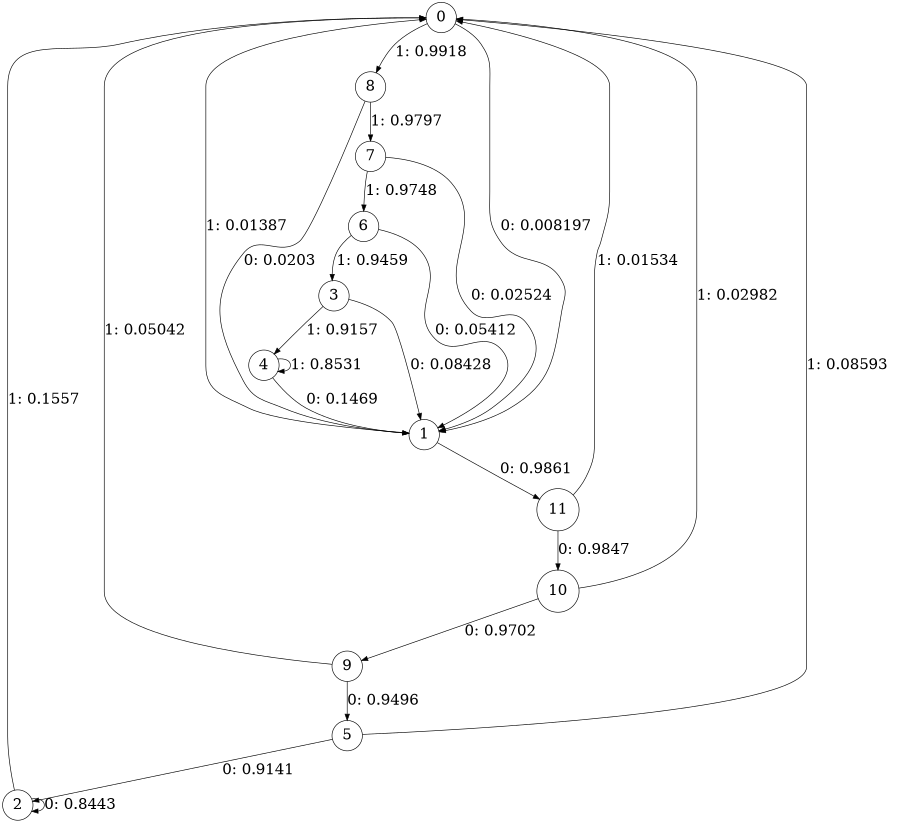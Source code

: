 digraph "ch4_face_grouped_df_L10" {
size = "6,8.5";
ratio = "fill";
node [shape = circle];
node [fontsize = 24];
edge [fontsize = 24];
0 -> 1 [label = "0: 0.008197  "];
0 -> 8 [label = "1: 0.9918   "];
1 -> 11 [label = "0: 0.9861   "];
1 -> 0 [label = "1: 0.01387  "];
2 -> 2 [label = "0: 0.8443   "];
2 -> 0 [label = "1: 0.1557   "];
3 -> 1 [label = "0: 0.08428  "];
3 -> 4 [label = "1: 0.9157   "];
4 -> 1 [label = "0: 0.1469   "];
4 -> 4 [label = "1: 0.8531   "];
5 -> 2 [label = "0: 0.9141   "];
5 -> 0 [label = "1: 0.08593  "];
6 -> 1 [label = "0: 0.05412  "];
6 -> 3 [label = "1: 0.9459   "];
7 -> 1 [label = "0: 0.02524  "];
7 -> 6 [label = "1: 0.9748   "];
8 -> 1 [label = "0: 0.0203   "];
8 -> 7 [label = "1: 0.9797   "];
9 -> 5 [label = "0: 0.9496   "];
9 -> 0 [label = "1: 0.05042  "];
10 -> 9 [label = "0: 0.9702   "];
10 -> 0 [label = "1: 0.02982  "];
11 -> 10 [label = "0: 0.9847   "];
11 -> 0 [label = "1: 0.01534  "];
}